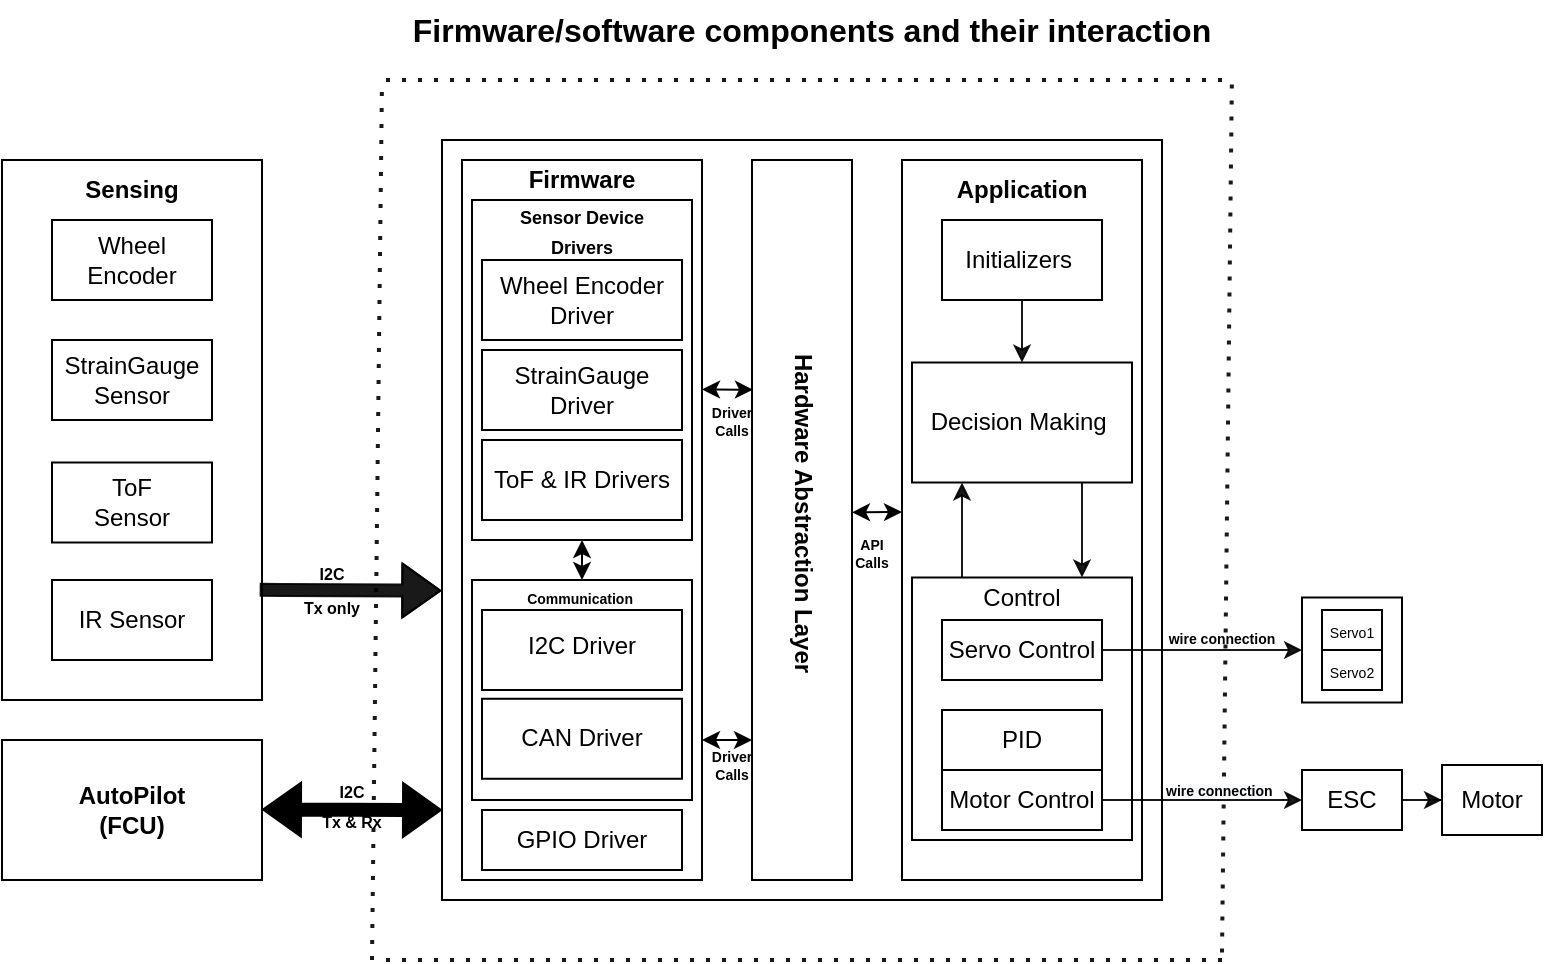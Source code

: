 <mxfile version="17.5.0" type="github">
  <diagram id="8wBGGeEMUbEc2Ed3t6bo" name="Page-1">
    <mxGraphModel dx="1014" dy="599" grid="1" gridSize="10" guides="1" tooltips="1" connect="1" arrows="1" fold="1" page="1" pageScale="1" pageWidth="850" pageHeight="1100" math="0" shadow="0">
      <root>
        <mxCell id="0" />
        <mxCell id="1" parent="0" />
        <mxCell id="ZxNRdNKvEkR7DDzx8TMs-1" value="" style="rounded=0;whiteSpace=wrap;html=1;" vertex="1" parent="1">
          <mxGeometry x="70" y="190" width="130" height="270" as="geometry" />
        </mxCell>
        <mxCell id="ZxNRdNKvEkR7DDzx8TMs-2" value="&lt;b&gt;Sensing&lt;/b&gt;" style="text;html=1;strokeColor=none;fillColor=none;align=center;verticalAlign=middle;whiteSpace=wrap;rounded=0;" vertex="1" parent="1">
          <mxGeometry x="105" y="190" width="60" height="30" as="geometry" />
        </mxCell>
        <mxCell id="ZxNRdNKvEkR7DDzx8TMs-3" value="ToF&lt;br&gt;Sensor" style="rounded=0;whiteSpace=wrap;html=1;" vertex="1" parent="1">
          <mxGeometry x="95" y="341.25" width="80" height="40" as="geometry" />
        </mxCell>
        <mxCell id="ZxNRdNKvEkR7DDzx8TMs-4" value="StrainGauge&lt;br&gt;Sensor&lt;br&gt;" style="rounded=0;whiteSpace=wrap;html=1;" vertex="1" parent="1">
          <mxGeometry x="95" y="280" width="80" height="40" as="geometry" />
        </mxCell>
        <mxCell id="ZxNRdNKvEkR7DDzx8TMs-5" value="Wheel Encoder" style="rounded=0;whiteSpace=wrap;html=1;" vertex="1" parent="1">
          <mxGeometry x="95" y="220" width="80" height="40" as="geometry" />
        </mxCell>
        <mxCell id="ZxNRdNKvEkR7DDzx8TMs-6" value="IR Sensor" style="rounded=0;whiteSpace=wrap;html=1;" vertex="1" parent="1">
          <mxGeometry x="95" y="400" width="80" height="40" as="geometry" />
        </mxCell>
        <mxCell id="ZxNRdNKvEkR7DDzx8TMs-7" value="&lt;b&gt;AutoPilot&lt;br&gt;(FCU)&lt;/b&gt;" style="rounded=0;whiteSpace=wrap;html=1;" vertex="1" parent="1">
          <mxGeometry x="70" y="480" width="130" height="70" as="geometry" />
        </mxCell>
        <mxCell id="ZxNRdNKvEkR7DDzx8TMs-8" value="" style="shape=flexArrow;endArrow=classic;startArrow=classic;html=1;rounded=0;width=6;fillColor=#000000;" edge="1" parent="1">
          <mxGeometry width="100" height="100" relative="1" as="geometry">
            <mxPoint x="200" y="514.71" as="sourcePoint" />
            <mxPoint x="290" y="515.05" as="targetPoint" />
          </mxGeometry>
        </mxCell>
        <mxCell id="ZxNRdNKvEkR7DDzx8TMs-10" value="&lt;span style=&quot;color: rgba(0 , 0 , 0 , 0) ; font-family: monospace ; font-size: 0px&quot;&gt;%3CmxGraphModel%3E%3Croot%3E%3CmxCell%20id%3D%220%22%2F%3E%3CmxCell%20id%3D%221%22%20parent%3D%220%22%2F%3E%3CmxCell%20id%3D%222%22%20value%3D%22%22%20style%3D%22endArrow%3Dclassic%3BstartArrow%3Dclassic%3Bhtml%3D1%3Brounded%3D0%3BentryX%3D0.5%3BentryY%3D1%3BentryDx%3D0%3BentryDy%3D0%3B%22%20edge%3D%221%22%20parent%3D%221%22%3E%3CmxGeometry%20width%3D%2250%22%20height%3D%2250%22%20relative%3D%221%22%20as%3D%22geometry%22%3E%3CmxPoint%20x%3D%22370%22%20y%3D%22410%22%20as%3D%22sourcePoint%22%2F%3E%3CmxPoint%20x%3D%22370%22%20y%3D%22390%22%20as%3D%22targetPoint%22%2F%3E%3C%2FmxGeometry%3E%3C%2FmxCell%3E%3C%2Froot%3E%3C%2FmxGraphModel%3E&lt;/span&gt;&lt;span style=&quot;color: rgba(0 , 0 , 0 , 0) ; font-family: monospace ; font-size: 0px&quot;&gt;%3CmxGraphModel%3E%3Croot%3E%3CmxCell%20id%3D%220%22%2F%3E%3CmxCell%20id%3D%221%22%20parent%3D%220%22%2F%3E%3CmxCell%20id%3D%222%22%20value%3D%22%22%20style%3D%22endArrow%3Dclassic%3BstartArrow%3Dclassic%3Bhtml%3D1%3Brounded%3D0%3BentryX%3D0.5%3BentryY%3D1%3BentryDx%3D0%3BentryDy%3D0%3B%22%20edge%3D%221%22%20parent%3D%221%22%3E%3CmxGeometry%20width%3D%2250%22%20height%3D%2250%22%20relative%3D%221%22%20as%3D%22geometry%22%3E%3CmxPoint%20x%3D%22370%22%20y%3D%22410%22%20as%3D%22sourcePoint%22%2F%3E%3CmxPoint%20x%3D%22370%22%20y%3D%22390%22%20as%3D%22targetPoint%22%2F%3E%3C%2FmxGeometry%3E%3C%2FmxCell%3E%3C%2Froot%3E%3C%2FmxGraphModel%3E&lt;/span&gt;&lt;span style=&quot;color: rgba(0 , 0 , 0 , 0) ; font-family: monospace ; font-size: 0px&quot;&gt;%3CmxGraphModel%3E%3Croot%3E%3CmxCell%20id%3D%220%22%2F%3E%3CmxCell%20id%3D%221%22%20parent%3D%220%22%2F%3E%3CmxCell%20id%3D%222%22%20value%3D%22%22%20style%3D%22endArrow%3Dclassic%3BstartArrow%3Dclassic%3Bhtml%3D1%3Brounded%3D0%3BentryX%3D0.5%3BentryY%3D1%3BentryDx%3D0%3BentryDy%3D0%3B%22%20edge%3D%221%22%20parent%3D%221%22%3E%3CmxGeometry%20width%3D%2250%22%20height%3D%2250%22%20relative%3D%221%22%20as%3D%22geometry%22%3E%3CmxPoint%20x%3D%22370%22%20y%3D%22410%22%20as%3D%22sourcePoint%22%2F%3E%3CmxPoint%20x%3D%22370%22%20y%3D%22390%22%20as%3D%22targetPoint%22%2F%3E%3C%2FmxGeometry%3E%3C%2FmxCell%3E%3C%2Froot%3E%3C%2FmxGraphModel%3E&lt;/span&gt;&lt;span style=&quot;color: rgba(0 , 0 , 0 , 0) ; font-family: monospace ; font-size: 0px&quot;&gt;%3CmxGraphModel%3E%3Croot%3E%3CmxCell%20id%3D%220%22%2F%3E%3CmxCell%20id%3D%221%22%20parent%3D%220%22%2F%3E%3CmxCell%20id%3D%222%22%20value%3D%22%22%20style%3D%22endArrow%3Dclassic%3BstartArrow%3Dclassic%3Bhtml%3D1%3Brounded%3D0%3BentryX%3D0.5%3BentryY%3D1%3BentryDx%3D0%3BentryDy%3D0%3B%22%20edge%3D%221%22%20parent%3D%221%22%3E%3CmxGeometry%20width%3D%2250%22%20height%3D%2250%22%20relative%3D%221%22%20as%3D%22geometry%22%3E%3CmxPoint%20x%3D%22370%22%20y%3D%22410%22%20as%3D%22sourcePoint%22%2F%3E%3CmxPoint%20x%3D%22370%22%20y%3D%22390%22%20as%3D%22targetPoint%22%2F%3E%3C%2FmxGeometry%3E%3C%2FmxCell%3E%3C%2Froot%3E%3C%2FmxGraphModel%3E&lt;/span&gt;" style="rounded=0;whiteSpace=wrap;html=1;" vertex="1" parent="1">
          <mxGeometry x="290" y="180" width="360" height="380" as="geometry" />
        </mxCell>
        <mxCell id="ZxNRdNKvEkR7DDzx8TMs-11" value="" style="rounded=0;whiteSpace=wrap;html=1;" vertex="1" parent="1">
          <mxGeometry x="300" y="190" width="120" height="360" as="geometry" />
        </mxCell>
        <mxCell id="ZxNRdNKvEkR7DDzx8TMs-12" value="&lt;b&gt;Firmware&lt;/b&gt;" style="text;html=1;strokeColor=none;fillColor=none;align=center;verticalAlign=middle;whiteSpace=wrap;rounded=0;" vertex="1" parent="1">
          <mxGeometry x="330" y="190" width="60" height="20" as="geometry" />
        </mxCell>
        <mxCell id="ZxNRdNKvEkR7DDzx8TMs-13" value="" style="rounded=0;whiteSpace=wrap;html=1;" vertex="1" parent="1">
          <mxGeometry x="305" y="210" width="110" height="170" as="geometry" />
        </mxCell>
        <mxCell id="ZxNRdNKvEkR7DDzx8TMs-14" value="&lt;font style=&quot;font-size: 9px&quot;&gt;&lt;b&gt;Sensor Device Drivers&lt;/b&gt;&lt;/font&gt;" style="text;html=1;strokeColor=none;fillColor=none;align=center;verticalAlign=middle;whiteSpace=wrap;rounded=0;" vertex="1" parent="1">
          <mxGeometry x="320" y="210" width="80" height="30" as="geometry" />
        </mxCell>
        <mxCell id="ZxNRdNKvEkR7DDzx8TMs-15" value="ToF &amp;amp; IR Drivers" style="rounded=0;whiteSpace=wrap;html=1;" vertex="1" parent="1">
          <mxGeometry x="310" y="330" width="100" height="40" as="geometry" />
        </mxCell>
        <mxCell id="ZxNRdNKvEkR7DDzx8TMs-16" value="StrainGauge Driver" style="rounded=0;whiteSpace=wrap;html=1;" vertex="1" parent="1">
          <mxGeometry x="310" y="285" width="100" height="40" as="geometry" />
        </mxCell>
        <mxCell id="ZxNRdNKvEkR7DDzx8TMs-17" value="Wheel Encoder Driver" style="rounded=0;whiteSpace=wrap;html=1;" vertex="1" parent="1">
          <mxGeometry x="310" y="240" width="100" height="40" as="geometry" />
        </mxCell>
        <mxCell id="ZxNRdNKvEkR7DDzx8TMs-18" value="" style="rounded=0;whiteSpace=wrap;html=1;" vertex="1" parent="1">
          <mxGeometry x="305" y="400" width="110" height="110" as="geometry" />
        </mxCell>
        <mxCell id="ZxNRdNKvEkR7DDzx8TMs-19" value="" style="endArrow=classic;startArrow=classic;html=1;rounded=0;entryX=0.5;entryY=1;entryDx=0;entryDy=0;" edge="1" parent="1" source="ZxNRdNKvEkR7DDzx8TMs-18" target="ZxNRdNKvEkR7DDzx8TMs-13">
          <mxGeometry width="50" height="50" relative="1" as="geometry">
            <mxPoint x="320" y="460" as="sourcePoint" />
            <mxPoint x="360" y="400" as="targetPoint" />
          </mxGeometry>
        </mxCell>
        <mxCell id="ZxNRdNKvEkR7DDzx8TMs-20" value="&lt;font size=&quot;1&quot;&gt;&lt;b style=&quot;font-size: 7px&quot;&gt;Communication&amp;nbsp;&lt;/b&gt;&lt;/font&gt;" style="text;html=1;strokeColor=none;fillColor=none;align=center;verticalAlign=middle;whiteSpace=wrap;rounded=0;" vertex="1" parent="1">
          <mxGeometry x="330" y="400" width="60" height="15" as="geometry" />
        </mxCell>
        <mxCell id="ZxNRdNKvEkR7DDzx8TMs-23" value="" style="rounded=0;whiteSpace=wrap;html=1;" vertex="1" parent="1">
          <mxGeometry x="310" y="415" width="100" height="40" as="geometry" />
        </mxCell>
        <mxCell id="ZxNRdNKvEkR7DDzx8TMs-21" value="&lt;font style=&quot;font-size: 12px&quot;&gt;I2C Driver&lt;/font&gt;" style="text;html=1;strokeColor=none;fillColor=none;align=center;verticalAlign=middle;whiteSpace=wrap;rounded=0;fontSize=9;" vertex="1" parent="1">
          <mxGeometry x="330" y="418.12" width="60" height="30" as="geometry" />
        </mxCell>
        <mxCell id="ZxNRdNKvEkR7DDzx8TMs-24" value="CAN Driver" style="rounded=0;whiteSpace=wrap;html=1;" vertex="1" parent="1">
          <mxGeometry x="310" y="459.38" width="100" height="40" as="geometry" />
        </mxCell>
        <mxCell id="ZxNRdNKvEkR7DDzx8TMs-25" value="" style="rounded=0;whiteSpace=wrap;html=1;fontSize=12;" vertex="1" parent="1">
          <mxGeometry x="445" y="190" width="50" height="360" as="geometry" />
        </mxCell>
        <mxCell id="ZxNRdNKvEkR7DDzx8TMs-26" value="&lt;b&gt;Hardware Abstraction Layer&lt;/b&gt;" style="text;html=1;strokeColor=none;fillColor=none;align=center;verticalAlign=middle;whiteSpace=wrap;rounded=0;fontSize=12;rotation=90;" vertex="1" parent="1">
          <mxGeometry x="358.75" y="351.25" width="222.5" height="30" as="geometry" />
        </mxCell>
        <mxCell id="ZxNRdNKvEkR7DDzx8TMs-38" value="" style="endArrow=classic;startArrow=classic;html=1;rounded=0;verticalAlign=top;horizontal=0;fontStyle=2;align=center;entryX=0.01;entryY=0.319;entryDx=0;entryDy=0;entryPerimeter=0;" edge="1" parent="1" target="ZxNRdNKvEkR7DDzx8TMs-25">
          <mxGeometry width="50" height="50" relative="1" as="geometry">
            <mxPoint x="419.999" y="304.73" as="sourcePoint" />
            <mxPoint x="450" y="305" as="targetPoint" />
          </mxGeometry>
        </mxCell>
        <mxCell id="ZxNRdNKvEkR7DDzx8TMs-39" value="" style="endArrow=classic;startArrow=classic;html=1;rounded=0;verticalAlign=top;horizontal=0;fontStyle=2;align=center;" edge="1" parent="1">
          <mxGeometry width="50" height="50" relative="1" as="geometry">
            <mxPoint x="420" y="480" as="sourcePoint" />
            <mxPoint x="445" y="480" as="targetPoint" />
          </mxGeometry>
        </mxCell>
        <mxCell id="ZxNRdNKvEkR7DDzx8TMs-42" value="" style="rounded=0;whiteSpace=wrap;html=1;fontSize=12;" vertex="1" parent="1">
          <mxGeometry x="520" y="190" width="120" height="360" as="geometry" />
        </mxCell>
        <mxCell id="ZxNRdNKvEkR7DDzx8TMs-44" value="" style="endArrow=classic;startArrow=classic;html=1;rounded=0;verticalAlign=top;horizontal=0;fontStyle=2;align=center;" edge="1" parent="1">
          <mxGeometry width="50" height="50" relative="1" as="geometry">
            <mxPoint x="494.999" y="366.15" as="sourcePoint" />
            <mxPoint x="520" y="366" as="targetPoint" />
          </mxGeometry>
        </mxCell>
        <mxCell id="ZxNRdNKvEkR7DDzx8TMs-45" value="&lt;font style=&quot;font-size: 8px&quot;&gt;&lt;b&gt;I2C&lt;/b&gt;&lt;/font&gt;" style="text;html=1;strokeColor=none;fillColor=none;align=center;verticalAlign=middle;whiteSpace=wrap;rounded=0;fontSize=12;" vertex="1" parent="1">
          <mxGeometry x="215" y="386.25" width="40" height="18.75" as="geometry" />
        </mxCell>
        <mxCell id="ZxNRdNKvEkR7DDzx8TMs-48" value="" style="shape=flexArrow;endArrow=classic;html=1;rounded=0;fontSize=12;sourcePerimeterSpacing=0;strokeWidth=1;opacity=90;exitX=0.991;exitY=0.796;exitDx=0;exitDy=0;exitPerimeter=0;entryX=-0.001;entryY=0.593;entryDx=0;entryDy=0;entryPerimeter=0;width=6;labelBackgroundColor=#000000;fillColor=#000000;" edge="1" parent="1" source="ZxNRdNKvEkR7DDzx8TMs-1" target="ZxNRdNKvEkR7DDzx8TMs-10">
          <mxGeometry width="50" height="50" relative="1" as="geometry">
            <mxPoint x="230" y="455" as="sourcePoint" />
            <mxPoint x="280" y="405" as="targetPoint" />
            <Array as="points">
              <mxPoint x="210" y="405" />
            </Array>
          </mxGeometry>
        </mxCell>
        <mxCell id="ZxNRdNKvEkR7DDzx8TMs-49" value="&lt;font style=&quot;font-size: 8px&quot;&gt;&lt;b&gt;I2C&lt;br&gt;Tx &amp;amp; Rx&lt;/b&gt;&lt;/font&gt;" style="text;html=1;strokeColor=none;fillColor=none;align=center;verticalAlign=middle;whiteSpace=wrap;rounded=0;fontSize=12;" vertex="1" parent="1">
          <mxGeometry x="220" y="499.38" width="50" height="25" as="geometry" />
        </mxCell>
        <mxCell id="ZxNRdNKvEkR7DDzx8TMs-50" value="&lt;b&gt;Application&lt;/b&gt;" style="text;html=1;strokeColor=none;fillColor=none;align=center;verticalAlign=middle;whiteSpace=wrap;rounded=0;fontSize=12;" vertex="1" parent="1">
          <mxGeometry x="540" y="190" width="80" height="30" as="geometry" />
        </mxCell>
        <mxCell id="ZxNRdNKvEkR7DDzx8TMs-56" value="" style="edgeStyle=orthogonalEdgeStyle;rounded=0;orthogonalLoop=1;jettySize=auto;html=1;fontSize=12;sourcePerimeterSpacing=0;strokeWidth=1;opacity=90;" edge="1" parent="1" source="ZxNRdNKvEkR7DDzx8TMs-51" target="ZxNRdNKvEkR7DDzx8TMs-52">
          <mxGeometry relative="1" as="geometry" />
        </mxCell>
        <mxCell id="ZxNRdNKvEkR7DDzx8TMs-51" value="Initializers&amp;nbsp;" style="rounded=0;whiteSpace=wrap;html=1;fontSize=12;" vertex="1" parent="1">
          <mxGeometry x="540" y="220" width="80" height="40" as="geometry" />
        </mxCell>
        <mxCell id="ZxNRdNKvEkR7DDzx8TMs-67" value="" style="edgeStyle=orthogonalEdgeStyle;rounded=0;orthogonalLoop=1;jettySize=auto;html=1;fontSize=12;sourcePerimeterSpacing=0;strokeWidth=1;opacity=90;" edge="1" parent="1" source="ZxNRdNKvEkR7DDzx8TMs-52" target="ZxNRdNKvEkR7DDzx8TMs-64">
          <mxGeometry relative="1" as="geometry">
            <Array as="points">
              <mxPoint x="610" y="370" />
              <mxPoint x="610" y="370" />
            </Array>
          </mxGeometry>
        </mxCell>
        <mxCell id="ZxNRdNKvEkR7DDzx8TMs-52" value="Decision Making&amp;nbsp;" style="rounded=0;whiteSpace=wrap;html=1;fontSize=12;" vertex="1" parent="1">
          <mxGeometry x="525" y="291.25" width="110" height="60" as="geometry" />
        </mxCell>
        <mxCell id="ZxNRdNKvEkR7DDzx8TMs-57" value="" style="rounded=0;whiteSpace=wrap;html=1;fontSize=12;" vertex="1" parent="1">
          <mxGeometry x="525" y="398.75" width="110" height="131.25" as="geometry" />
        </mxCell>
        <mxCell id="ZxNRdNKvEkR7DDzx8TMs-58" value="PID" style="rounded=0;whiteSpace=wrap;html=1;fontSize=12;" vertex="1" parent="1">
          <mxGeometry x="540" y="465" width="80" height="30" as="geometry" />
        </mxCell>
        <mxCell id="ZxNRdNKvEkR7DDzx8TMs-72" value="" style="edgeStyle=orthogonalEdgeStyle;rounded=0;orthogonalLoop=1;jettySize=auto;html=1;fontSize=12;sourcePerimeterSpacing=0;strokeWidth=1;opacity=90;" edge="1" parent="1" source="ZxNRdNKvEkR7DDzx8TMs-61" target="ZxNRdNKvEkR7DDzx8TMs-69">
          <mxGeometry relative="1" as="geometry" />
        </mxCell>
        <mxCell id="ZxNRdNKvEkR7DDzx8TMs-61" value="Servo Control" style="rounded=0;whiteSpace=wrap;html=1;fontSize=12;" vertex="1" parent="1">
          <mxGeometry x="540" y="420" width="80" height="30" as="geometry" />
        </mxCell>
        <mxCell id="ZxNRdNKvEkR7DDzx8TMs-78" value="" style="edgeStyle=orthogonalEdgeStyle;rounded=0;orthogonalLoop=1;jettySize=auto;html=1;fontSize=7;sourcePerimeterSpacing=0;strokeWidth=1;opacity=90;" edge="1" parent="1" source="ZxNRdNKvEkR7DDzx8TMs-62" target="ZxNRdNKvEkR7DDzx8TMs-77">
          <mxGeometry relative="1" as="geometry" />
        </mxCell>
        <mxCell id="ZxNRdNKvEkR7DDzx8TMs-62" value="Motor Control" style="rounded=0;whiteSpace=wrap;html=1;fontSize=12;" vertex="1" parent="1">
          <mxGeometry x="540" y="495" width="80" height="30" as="geometry" />
        </mxCell>
        <mxCell id="ZxNRdNKvEkR7DDzx8TMs-65" value="" style="edgeStyle=orthogonalEdgeStyle;rounded=0;orthogonalLoop=1;jettySize=auto;html=1;fontSize=12;sourcePerimeterSpacing=0;strokeWidth=1;opacity=90;" edge="1" parent="1" source="ZxNRdNKvEkR7DDzx8TMs-64" target="ZxNRdNKvEkR7DDzx8TMs-52">
          <mxGeometry relative="1" as="geometry">
            <Array as="points">
              <mxPoint x="550" y="370" />
              <mxPoint x="550" y="370" />
            </Array>
          </mxGeometry>
        </mxCell>
        <mxCell id="ZxNRdNKvEkR7DDzx8TMs-64" value="Control" style="text;html=1;strokeColor=none;fillColor=none;align=center;verticalAlign=middle;whiteSpace=wrap;rounded=0;fontSize=12;" vertex="1" parent="1">
          <mxGeometry x="550" y="398.75" width="60" height="21.25" as="geometry" />
        </mxCell>
        <mxCell id="ZxNRdNKvEkR7DDzx8TMs-68" value="&lt;font style=&quot;font-size: 8px&quot;&gt;&lt;b&gt;Tx only&lt;/b&gt;&lt;/font&gt;" style="text;html=1;strokeColor=none;fillColor=none;align=center;verticalAlign=middle;whiteSpace=wrap;rounded=0;fontSize=12;" vertex="1" parent="1">
          <mxGeometry x="210" y="408.75" width="50" height="9.37" as="geometry" />
        </mxCell>
        <mxCell id="ZxNRdNKvEkR7DDzx8TMs-69" value="" style="rounded=0;whiteSpace=wrap;html=1;fontSize=12;" vertex="1" parent="1">
          <mxGeometry x="720" y="408.75" width="50" height="52.5" as="geometry" />
        </mxCell>
        <mxCell id="ZxNRdNKvEkR7DDzx8TMs-75" value="&lt;font style=&quot;font-size: 7px&quot;&gt;Servo1&lt;/font&gt;" style="rounded=0;whiteSpace=wrap;html=1;fontSize=12;" vertex="1" parent="1">
          <mxGeometry x="730" y="415" width="30" height="20" as="geometry" />
        </mxCell>
        <mxCell id="ZxNRdNKvEkR7DDzx8TMs-76" value="&lt;font style=&quot;font-size: 7px&quot;&gt;Servo2&lt;/font&gt;" style="rounded=0;whiteSpace=wrap;html=1;fontSize=12;" vertex="1" parent="1">
          <mxGeometry x="730" y="435" width="30" height="20" as="geometry" />
        </mxCell>
        <mxCell id="ZxNRdNKvEkR7DDzx8TMs-80" value="" style="edgeStyle=orthogonalEdgeStyle;rounded=0;orthogonalLoop=1;jettySize=auto;html=1;fontSize=7;sourcePerimeterSpacing=0;strokeWidth=1;opacity=90;" edge="1" parent="1" source="ZxNRdNKvEkR7DDzx8TMs-77" target="ZxNRdNKvEkR7DDzx8TMs-79">
          <mxGeometry relative="1" as="geometry" />
        </mxCell>
        <mxCell id="ZxNRdNKvEkR7DDzx8TMs-77" value="ESC" style="rounded=0;whiteSpace=wrap;html=1;fontSize=12;" vertex="1" parent="1">
          <mxGeometry x="720" y="495" width="50" height="30" as="geometry" />
        </mxCell>
        <mxCell id="ZxNRdNKvEkR7DDzx8TMs-79" value="Motor" style="whiteSpace=wrap;html=1;rounded=0;" vertex="1" parent="1">
          <mxGeometry x="790" y="492.5" width="50" height="35" as="geometry" />
        </mxCell>
        <mxCell id="ZxNRdNKvEkR7DDzx8TMs-81" value="&lt;b&gt;API Calls&lt;/b&gt;" style="text;html=1;strokeColor=none;fillColor=none;align=center;verticalAlign=middle;whiteSpace=wrap;rounded=0;fontSize=7;" vertex="1" parent="1">
          <mxGeometry x="490" y="380" width="30" height="13.75" as="geometry" />
        </mxCell>
        <mxCell id="ZxNRdNKvEkR7DDzx8TMs-83" value="&lt;b&gt;Driver Calls&lt;/b&gt;" style="text;html=1;strokeColor=none;fillColor=none;align=center;verticalAlign=middle;whiteSpace=wrap;rounded=0;fontSize=7;" vertex="1" parent="1">
          <mxGeometry x="425" y="314.38" width="20" height="13.75" as="geometry" />
        </mxCell>
        <mxCell id="ZxNRdNKvEkR7DDzx8TMs-84" value="&lt;b&gt;Driver Calls&lt;/b&gt;" style="text;html=1;strokeColor=none;fillColor=none;align=center;verticalAlign=middle;whiteSpace=wrap;rounded=0;fontSize=7;" vertex="1" parent="1">
          <mxGeometry x="425" y="485.63" width="20" height="13.75" as="geometry" />
        </mxCell>
        <mxCell id="ZxNRdNKvEkR7DDzx8TMs-88" value="" style="endArrow=none;dashed=1;html=1;dashPattern=1 3;strokeWidth=2;rounded=0;labelBackgroundColor=#000000;fontSize=8;sourcePerimeterSpacing=0;fillColor=#000000;opacity=90;" edge="1" parent="1">
          <mxGeometry width="50" height="50" relative="1" as="geometry">
            <mxPoint x="255" y="590" as="sourcePoint" />
            <mxPoint x="260" y="150" as="targetPoint" />
          </mxGeometry>
        </mxCell>
        <mxCell id="ZxNRdNKvEkR7DDzx8TMs-91" value="" style="endArrow=none;dashed=1;html=1;dashPattern=1 3;strokeWidth=2;rounded=0;labelBackgroundColor=#000000;fontSize=8;sourcePerimeterSpacing=0;fillColor=#000000;opacity=90;" edge="1" parent="1">
          <mxGeometry width="50" height="50" relative="1" as="geometry">
            <mxPoint x="680" y="150" as="sourcePoint" />
            <mxPoint x="260" y="150" as="targetPoint" />
          </mxGeometry>
        </mxCell>
        <mxCell id="ZxNRdNKvEkR7DDzx8TMs-92" value="" style="endArrow=none;dashed=1;html=1;dashPattern=1 3;strokeWidth=2;rounded=0;labelBackgroundColor=#000000;fontSize=8;sourcePerimeterSpacing=0;fillColor=#000000;opacity=90;" edge="1" parent="1">
          <mxGeometry width="50" height="50" relative="1" as="geometry">
            <mxPoint x="680" y="590" as="sourcePoint" />
            <mxPoint x="260" y="590" as="targetPoint" />
          </mxGeometry>
        </mxCell>
        <mxCell id="ZxNRdNKvEkR7DDzx8TMs-93" value="" style="endArrow=none;dashed=1;html=1;dashPattern=1 3;strokeWidth=2;rounded=0;labelBackgroundColor=#000000;fontSize=8;sourcePerimeterSpacing=0;fillColor=#000000;opacity=90;" edge="1" parent="1">
          <mxGeometry width="50" height="50" relative="1" as="geometry">
            <mxPoint x="680" y="586.25" as="sourcePoint" />
            <mxPoint x="685" y="146.25" as="targetPoint" />
          </mxGeometry>
        </mxCell>
        <mxCell id="ZxNRdNKvEkR7DDzx8TMs-94" value="&lt;font style=&quot;font-size: 16px&quot;&gt;&lt;b&gt;Firmware/software components and their interaction&lt;/b&gt;&lt;/font&gt;" style="text;html=1;strokeColor=none;fillColor=none;align=center;verticalAlign=middle;whiteSpace=wrap;rounded=0;fontSize=8;" vertex="1" parent="1">
          <mxGeometry x="270" y="110" width="410" height="30" as="geometry" />
        </mxCell>
        <mxCell id="ZxNRdNKvEkR7DDzx8TMs-95" value="&lt;font size=&quot;1&quot;&gt;&lt;b style=&quot;font-size: 7px&quot;&gt;wire connection&lt;/b&gt;&lt;/font&gt;" style="text;html=1;strokeColor=none;fillColor=none;align=center;verticalAlign=middle;whiteSpace=wrap;rounded=0;fontSize=16;" vertex="1" parent="1">
          <mxGeometry x="650" y="416.25" width="60" height="18.75" as="geometry" />
        </mxCell>
        <mxCell id="ZxNRdNKvEkR7DDzx8TMs-97" value="&lt;b style=&quot;color: rgb(0, 0, 0); font-family: helvetica; font-style: normal; letter-spacing: normal; text-align: center; text-indent: 0px; text-transform: none; word-spacing: 0px; background-color: rgb(248, 249, 250); font-size: 7px;&quot;&gt;wire connection&lt;/b&gt;" style="text;whiteSpace=wrap;html=1;fontSize=7;" vertex="1" parent="1">
          <mxGeometry x="650" y="495" width="80" height="20" as="geometry" />
        </mxCell>
        <mxCell id="ZxNRdNKvEkR7DDzx8TMs-98" value="&lt;span style=&quot;font-size: 12px&quot;&gt;GPIO Driver&lt;/span&gt;" style="rounded=0;whiteSpace=wrap;html=1;fontSize=7;" vertex="1" parent="1">
          <mxGeometry x="310" y="515" width="100" height="30" as="geometry" />
        </mxCell>
      </root>
    </mxGraphModel>
  </diagram>
</mxfile>
